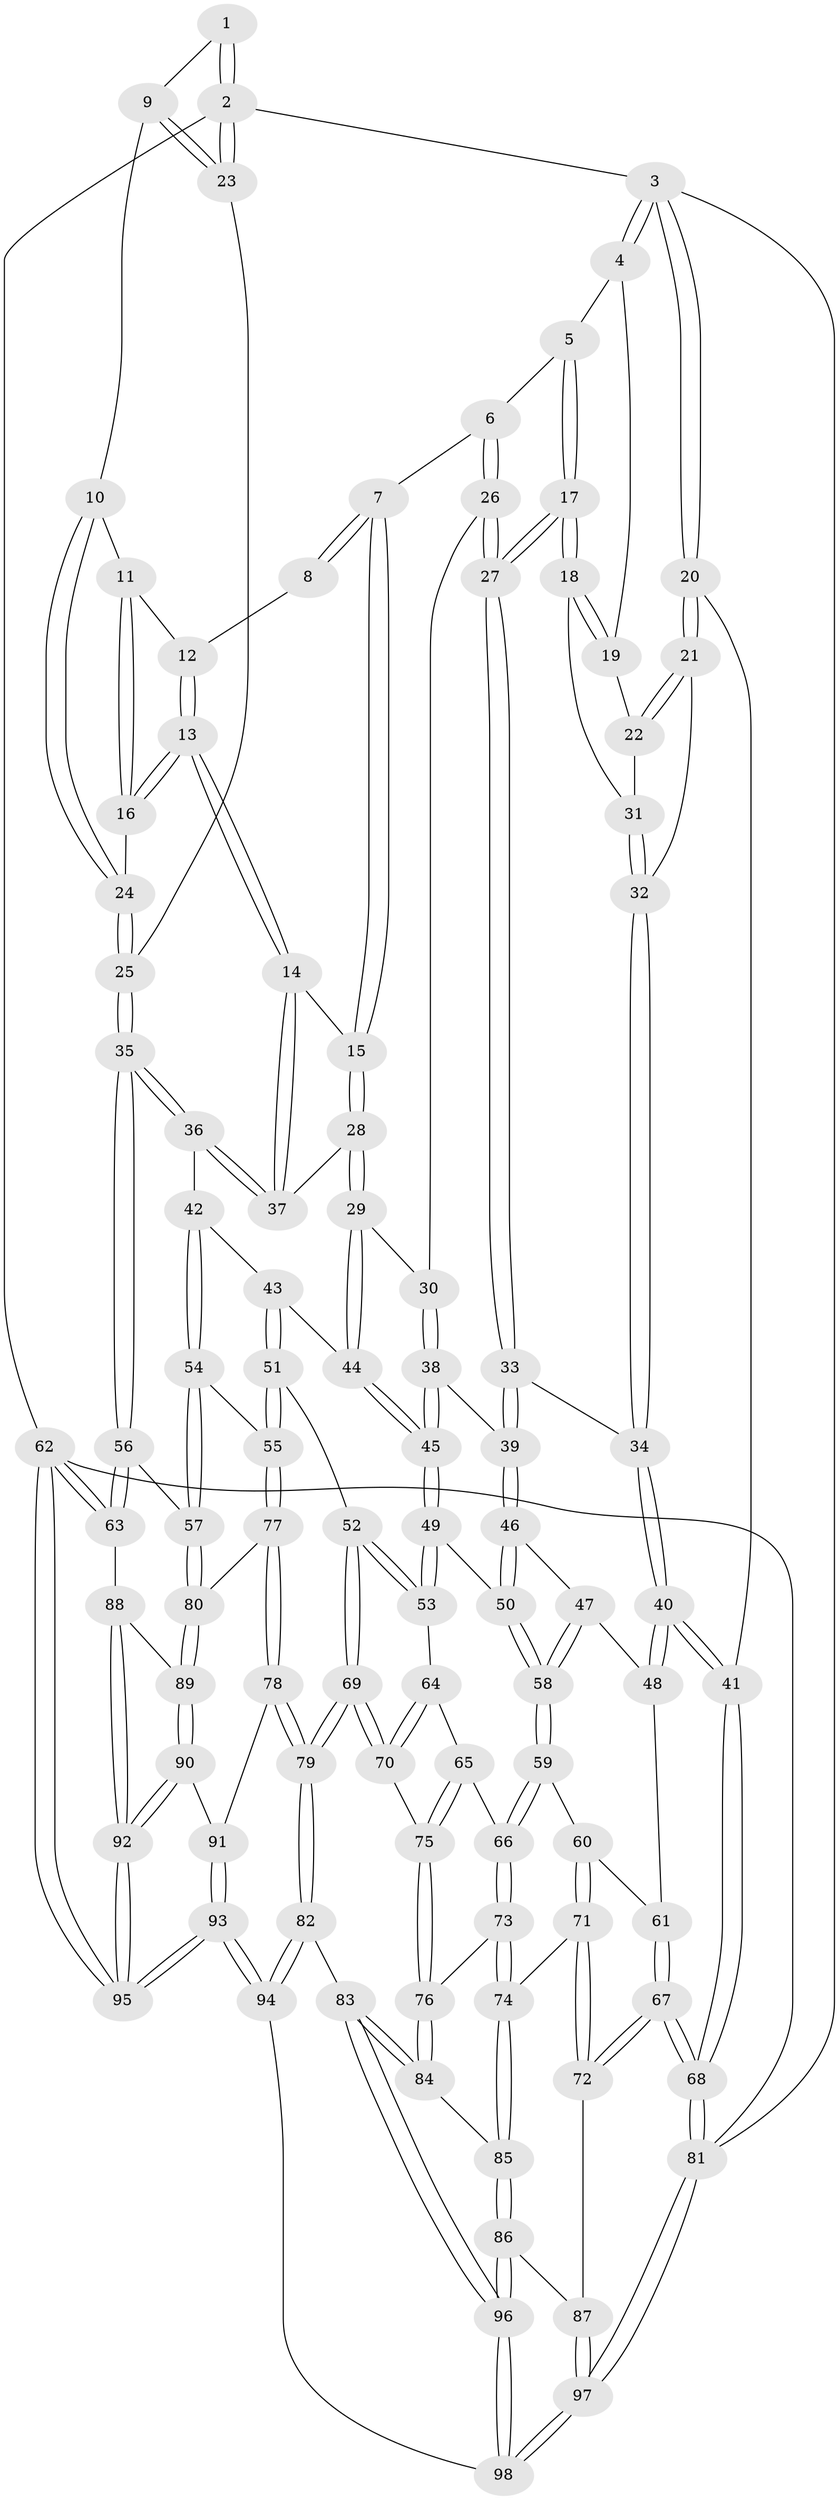 // coarse degree distribution, {3: 0.20689655172413793, 7: 0.017241379310344827, 6: 0.08620689655172414, 5: 0.3275862068965517, 4: 0.3448275862068966, 2: 0.017241379310344827}
// Generated by graph-tools (version 1.1) at 2025/52/02/27/25 19:52:36]
// undirected, 98 vertices, 242 edges
graph export_dot {
graph [start="1"]
  node [color=gray90,style=filled];
  1 [pos="+0.8335138508412412+0"];
  2 [pos="+1+0"];
  3 [pos="+0+0"];
  4 [pos="+0.13972300792856737+0"];
  5 [pos="+0.2736154616363935+0"];
  6 [pos="+0.5094300047738667+0"];
  7 [pos="+0.5918185766230347+0"];
  8 [pos="+0.7869631220505218+0"];
  9 [pos="+0.919347945403814+0.04711300229615308"];
  10 [pos="+0.9121211200935335+0.05260457431450985"];
  11 [pos="+0.8572538861800276+0.012242960909210279"];
  12 [pos="+0.8138572088768189+0"];
  13 [pos="+0.8138805140963833+0.1501678460129273"];
  14 [pos="+0.81178301809506+0.1517143184951835"];
  15 [pos="+0.6892671482188346+0.05778632394059302"];
  16 [pos="+0.8384434779714259+0.13885200362012137"];
  17 [pos="+0.24447334694657985+0.10904018610766483"];
  18 [pos="+0.20074380243007114+0.09825091762204793"];
  19 [pos="+0.10565211361520997+0"];
  20 [pos="+0+0.2445056393763589"];
  21 [pos="+0+0.15471726668718128"];
  22 [pos="+0.07076910077953863+0.047902299615391025"];
  23 [pos="+1+0.06619545351308546"];
  24 [pos="+0.8419833625980777+0.13780954853742633"];
  25 [pos="+1+0.19371365556797918"];
  26 [pos="+0.4463307971628933+0.08430555634762978"];
  27 [pos="+0.29160751774859484+0.16730417694038366"];
  28 [pos="+0.5725272586455256+0.2246070944502719"];
  29 [pos="+0.5624180636940898+0.23121089269114994"];
  30 [pos="+0.5131058101270283+0.17687899245801517"];
  31 [pos="+0.13769876461078182+0.1197278381806596"];
  32 [pos="+0.1248733973803238+0.13879864120808016"];
  33 [pos="+0.2686117009532904+0.24944397126314652"];
  34 [pos="+0.1474964723613606+0.23810606431105652"];
  35 [pos="+1+0.23501444303407654"];
  36 [pos="+0.8191966810279242+0.2724321409115215"];
  37 [pos="+0.8023810592656861+0.19731448178106437"];
  38 [pos="+0.3320948553665902+0.28892965820985783"];
  39 [pos="+0.27021149507178654+0.253892558077442"];
  40 [pos="+0+0.3178955957833549"];
  41 [pos="+0+0.3187734291423248"];
  42 [pos="+0.8099698150731436+0.3099607820653813"];
  43 [pos="+0.6185221068520659+0.30721785804783164"];
  44 [pos="+0.5616374448237761+0.2503473879135846"];
  45 [pos="+0.44414853890881073+0.3730161559811073"];
  46 [pos="+0.26251569225926413+0.27383630925123364"];
  47 [pos="+0.14207131635431197+0.38672936694001586"];
  48 [pos="+0.12377882308277173+0.390362600875717"];
  49 [pos="+0.44412487828479896+0.38030215924163197"];
  50 [pos="+0.26301093566517864+0.4466513515394067"];
  51 [pos="+0.6624234308578537+0.4896259184555831"];
  52 [pos="+0.5411034364845965+0.508355024083957"];
  53 [pos="+0.4652541894183003+0.45154167786079963"];
  54 [pos="+0.8313705954824709+0.428494339933423"];
  55 [pos="+0.6858528335453662+0.49818640126010916"];
  56 [pos="+1+0.521145816943913"];
  57 [pos="+1+0.5363052616951931"];
  58 [pos="+0.25579639104639207+0.4610018290285177"];
  59 [pos="+0.2540066291414926+0.49272630553807245"];
  60 [pos="+0.22777096050554954+0.5064697587329173"];
  61 [pos="+0.14455081401091746+0.48917949409962397"];
  62 [pos="+1+1"];
  63 [pos="+1+0.8461840853225349"];
  64 [pos="+0.40013247677681657+0.5038513867244333"];
  65 [pos="+0.30676423736024255+0.5250261320595087"];
  66 [pos="+0.28785968701103226+0.5179846686474378"];
  67 [pos="+0+0.6797912325652442"];
  68 [pos="+0+0.6761389620771231"];
  69 [pos="+0.48686025701296887+0.7202759354896727"];
  70 [pos="+0.4038374695112479+0.6547544871571217"];
  71 [pos="+0.14473383316484847+0.6623670158033534"];
  72 [pos="+0+0.7016740245625341"];
  73 [pos="+0.24373425556542777+0.6770549608163183"];
  74 [pos="+0.20378658591583265+0.6790932667289247"];
  75 [pos="+0.3477847680199126+0.6375968610556021"];
  76 [pos="+0.24427050705190315+0.6771716788370631"];
  77 [pos="+0.7067893280819054+0.6092233937386752"];
  78 [pos="+0.6057919008719204+0.7550113124648201"];
  79 [pos="+0.5088425676467989+0.7874198198019412"];
  80 [pos="+0.8795859049195244+0.6955501028542453"];
  81 [pos="+0+1"];
  82 [pos="+0.49894729834546087+0.80921592094432"];
  83 [pos="+0.4072595442530596+0.8162740972720132"];
  84 [pos="+0.35235943627399585+0.8106021771471126"];
  85 [pos="+0.23804455774994115+0.8533205208941779"];
  86 [pos="+0.1923704576850288+0.8935749035711681"];
  87 [pos="+0.12906906282153116+0.877027067389131"];
  88 [pos="+0.956362921996665+0.8275209073146281"];
  89 [pos="+0.8626347095374226+0.7535315792485269"];
  90 [pos="+0.8327705181078251+0.7856714700378206"];
  91 [pos="+0.7833902858152224+0.8077499314885541"];
  92 [pos="+0.9443353218047799+1"];
  93 [pos="+0.6751892746222024+1"];
  94 [pos="+0.5661493351538007+1"];
  95 [pos="+1+1"];
  96 [pos="+0.2546379903992152+1"];
  97 [pos="+0+1"];
  98 [pos="+0.30323642489516867+1"];
  1 -- 2;
  1 -- 2;
  1 -- 9;
  2 -- 3;
  2 -- 23;
  2 -- 23;
  2 -- 62;
  3 -- 4;
  3 -- 4;
  3 -- 20;
  3 -- 20;
  3 -- 81;
  4 -- 5;
  4 -- 19;
  5 -- 6;
  5 -- 17;
  5 -- 17;
  6 -- 7;
  6 -- 26;
  6 -- 26;
  7 -- 8;
  7 -- 8;
  7 -- 15;
  7 -- 15;
  8 -- 12;
  9 -- 10;
  9 -- 23;
  9 -- 23;
  10 -- 11;
  10 -- 24;
  10 -- 24;
  11 -- 12;
  11 -- 16;
  11 -- 16;
  12 -- 13;
  12 -- 13;
  13 -- 14;
  13 -- 14;
  13 -- 16;
  13 -- 16;
  14 -- 15;
  14 -- 37;
  14 -- 37;
  15 -- 28;
  15 -- 28;
  16 -- 24;
  17 -- 18;
  17 -- 18;
  17 -- 27;
  17 -- 27;
  18 -- 19;
  18 -- 19;
  18 -- 31;
  19 -- 22;
  20 -- 21;
  20 -- 21;
  20 -- 41;
  21 -- 22;
  21 -- 22;
  21 -- 32;
  22 -- 31;
  23 -- 25;
  24 -- 25;
  24 -- 25;
  25 -- 35;
  25 -- 35;
  26 -- 27;
  26 -- 27;
  26 -- 30;
  27 -- 33;
  27 -- 33;
  28 -- 29;
  28 -- 29;
  28 -- 37;
  29 -- 30;
  29 -- 44;
  29 -- 44;
  30 -- 38;
  30 -- 38;
  31 -- 32;
  31 -- 32;
  32 -- 34;
  32 -- 34;
  33 -- 34;
  33 -- 39;
  33 -- 39;
  34 -- 40;
  34 -- 40;
  35 -- 36;
  35 -- 36;
  35 -- 56;
  35 -- 56;
  36 -- 37;
  36 -- 37;
  36 -- 42;
  38 -- 39;
  38 -- 45;
  38 -- 45;
  39 -- 46;
  39 -- 46;
  40 -- 41;
  40 -- 41;
  40 -- 48;
  40 -- 48;
  41 -- 68;
  41 -- 68;
  42 -- 43;
  42 -- 54;
  42 -- 54;
  43 -- 44;
  43 -- 51;
  43 -- 51;
  44 -- 45;
  44 -- 45;
  45 -- 49;
  45 -- 49;
  46 -- 47;
  46 -- 50;
  46 -- 50;
  47 -- 48;
  47 -- 58;
  47 -- 58;
  48 -- 61;
  49 -- 50;
  49 -- 53;
  49 -- 53;
  50 -- 58;
  50 -- 58;
  51 -- 52;
  51 -- 55;
  51 -- 55;
  52 -- 53;
  52 -- 53;
  52 -- 69;
  52 -- 69;
  53 -- 64;
  54 -- 55;
  54 -- 57;
  54 -- 57;
  55 -- 77;
  55 -- 77;
  56 -- 57;
  56 -- 63;
  56 -- 63;
  57 -- 80;
  57 -- 80;
  58 -- 59;
  58 -- 59;
  59 -- 60;
  59 -- 66;
  59 -- 66;
  60 -- 61;
  60 -- 71;
  60 -- 71;
  61 -- 67;
  61 -- 67;
  62 -- 63;
  62 -- 63;
  62 -- 95;
  62 -- 95;
  62 -- 81;
  63 -- 88;
  64 -- 65;
  64 -- 70;
  64 -- 70;
  65 -- 66;
  65 -- 75;
  65 -- 75;
  66 -- 73;
  66 -- 73;
  67 -- 68;
  67 -- 68;
  67 -- 72;
  67 -- 72;
  68 -- 81;
  68 -- 81;
  69 -- 70;
  69 -- 70;
  69 -- 79;
  69 -- 79;
  70 -- 75;
  71 -- 72;
  71 -- 72;
  71 -- 74;
  72 -- 87;
  73 -- 74;
  73 -- 74;
  73 -- 76;
  74 -- 85;
  74 -- 85;
  75 -- 76;
  75 -- 76;
  76 -- 84;
  76 -- 84;
  77 -- 78;
  77 -- 78;
  77 -- 80;
  78 -- 79;
  78 -- 79;
  78 -- 91;
  79 -- 82;
  79 -- 82;
  80 -- 89;
  80 -- 89;
  81 -- 97;
  81 -- 97;
  82 -- 83;
  82 -- 94;
  82 -- 94;
  83 -- 84;
  83 -- 84;
  83 -- 96;
  83 -- 96;
  84 -- 85;
  85 -- 86;
  85 -- 86;
  86 -- 87;
  86 -- 96;
  86 -- 96;
  87 -- 97;
  87 -- 97;
  88 -- 89;
  88 -- 92;
  88 -- 92;
  89 -- 90;
  89 -- 90;
  90 -- 91;
  90 -- 92;
  90 -- 92;
  91 -- 93;
  91 -- 93;
  92 -- 95;
  92 -- 95;
  93 -- 94;
  93 -- 94;
  93 -- 95;
  93 -- 95;
  94 -- 98;
  96 -- 98;
  96 -- 98;
  97 -- 98;
  97 -- 98;
}

